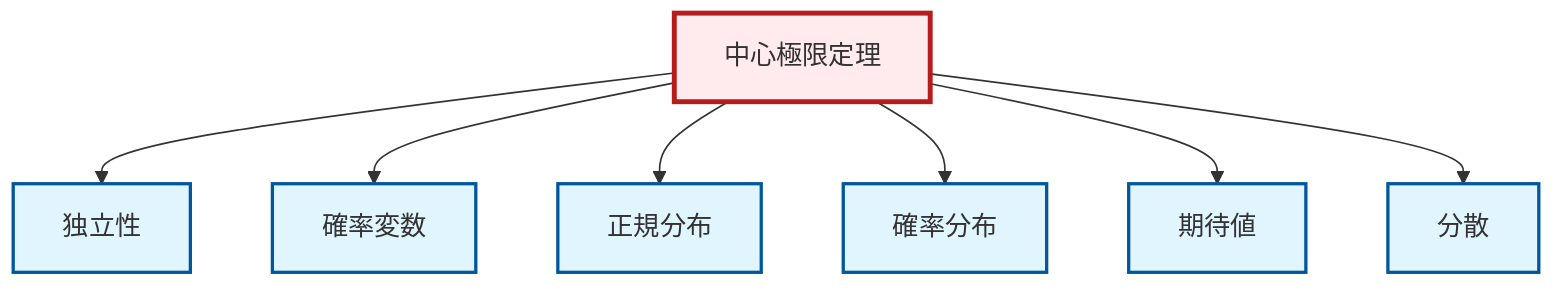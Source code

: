 graph TD
    classDef definition fill:#e1f5fe,stroke:#01579b,stroke-width:2px
    classDef theorem fill:#f3e5f5,stroke:#4a148c,stroke-width:2px
    classDef axiom fill:#fff3e0,stroke:#e65100,stroke-width:2px
    classDef example fill:#e8f5e9,stroke:#1b5e20,stroke-width:2px
    classDef current fill:#ffebee,stroke:#b71c1c,stroke-width:3px
    def-normal-distribution["正規分布"]:::definition
    def-independence["独立性"]:::definition
    thm-central-limit["中心極限定理"]:::theorem
    def-random-variable["確率変数"]:::definition
    def-probability-distribution["確率分布"]:::definition
    def-variance["分散"]:::definition
    def-expectation["期待値"]:::definition
    thm-central-limit --> def-independence
    thm-central-limit --> def-random-variable
    thm-central-limit --> def-normal-distribution
    thm-central-limit --> def-probability-distribution
    thm-central-limit --> def-expectation
    thm-central-limit --> def-variance
    class thm-central-limit current